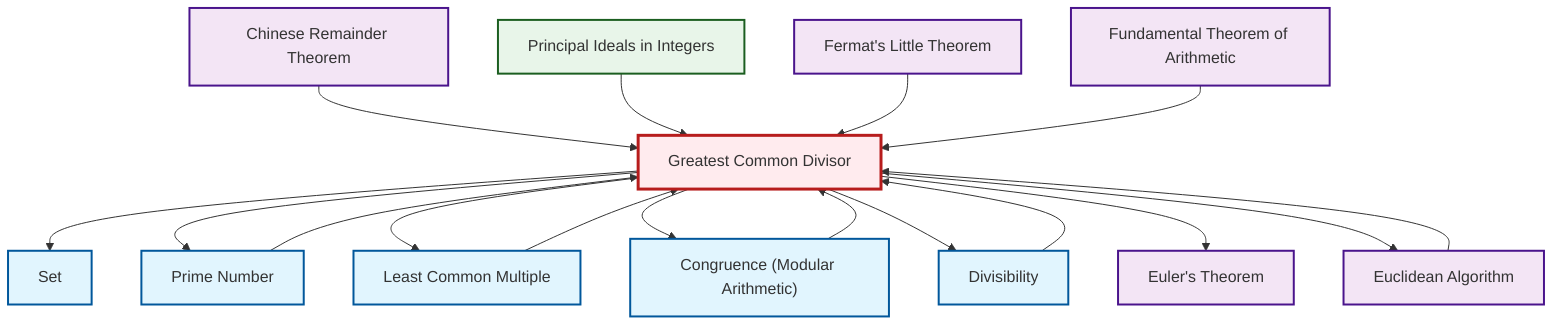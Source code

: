 graph TD
    classDef definition fill:#e1f5fe,stroke:#01579b,stroke-width:2px
    classDef theorem fill:#f3e5f5,stroke:#4a148c,stroke-width:2px
    classDef axiom fill:#fff3e0,stroke:#e65100,stroke-width:2px
    classDef example fill:#e8f5e9,stroke:#1b5e20,stroke-width:2px
    classDef current fill:#ffebee,stroke:#b71c1c,stroke-width:3px
    thm-chinese-remainder["Chinese Remainder Theorem"]:::theorem
    def-divisibility["Divisibility"]:::definition
    def-set["Set"]:::definition
    thm-fermat-little["Fermat's Little Theorem"]:::theorem
    thm-fundamental-arithmetic["Fundamental Theorem of Arithmetic"]:::theorem
    def-prime["Prime Number"]:::definition
    def-gcd["Greatest Common Divisor"]:::definition
    def-congruence["Congruence (Modular Arithmetic)"]:::definition
    thm-euclidean-algorithm["Euclidean Algorithm"]:::theorem
    ex-principal-ideal["Principal Ideals in Integers"]:::example
    thm-euler["Euler's Theorem"]:::theorem
    def-lcm["Least Common Multiple"]:::definition
    def-gcd --> def-set
    thm-chinese-remainder --> def-gcd
    def-gcd --> def-prime
    thm-euclidean-algorithm --> def-gcd
    def-gcd --> def-lcm
    def-gcd --> def-congruence
    def-gcd --> def-divisibility
    ex-principal-ideal --> def-gcd
    def-lcm --> def-gcd
    thm-fermat-little --> def-gcd
    thm-fundamental-arithmetic --> def-gcd
    def-divisibility --> def-gcd
    def-gcd --> thm-euler
    def-gcd --> thm-euclidean-algorithm
    def-congruence --> def-gcd
    def-prime --> def-gcd
    class def-gcd current